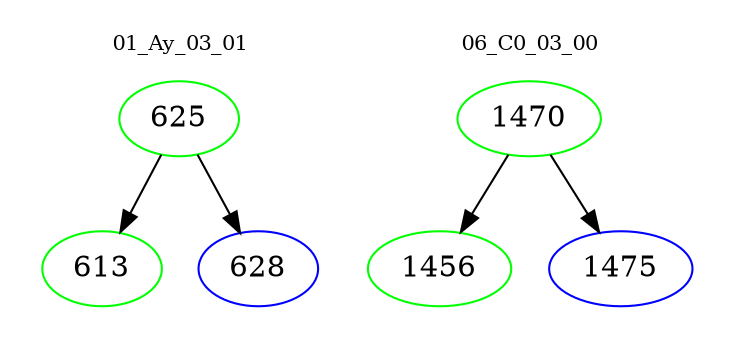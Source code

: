 digraph{
subgraph cluster_0 {
color = white
label = "01_Ay_03_01";
fontsize=10;
T0_625 [label="625", color="green"]
T0_625 -> T0_613 [color="black"]
T0_613 [label="613", color="green"]
T0_625 -> T0_628 [color="black"]
T0_628 [label="628", color="blue"]
}
subgraph cluster_1 {
color = white
label = "06_C0_03_00";
fontsize=10;
T1_1470 [label="1470", color="green"]
T1_1470 -> T1_1456 [color="black"]
T1_1456 [label="1456", color="green"]
T1_1470 -> T1_1475 [color="black"]
T1_1475 [label="1475", color="blue"]
}
}
